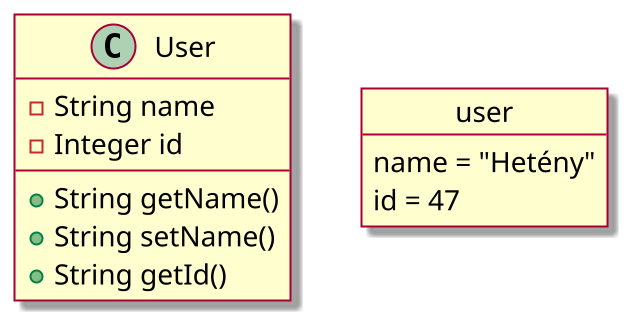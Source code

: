 @startuml
skin rose
scale 2

class User {
    -String name
    -Integer id
    +String getName()
    +String setName()
    +String getId()
}

object user {
  name = "Hetény"
  id = 47
}
@enduml
